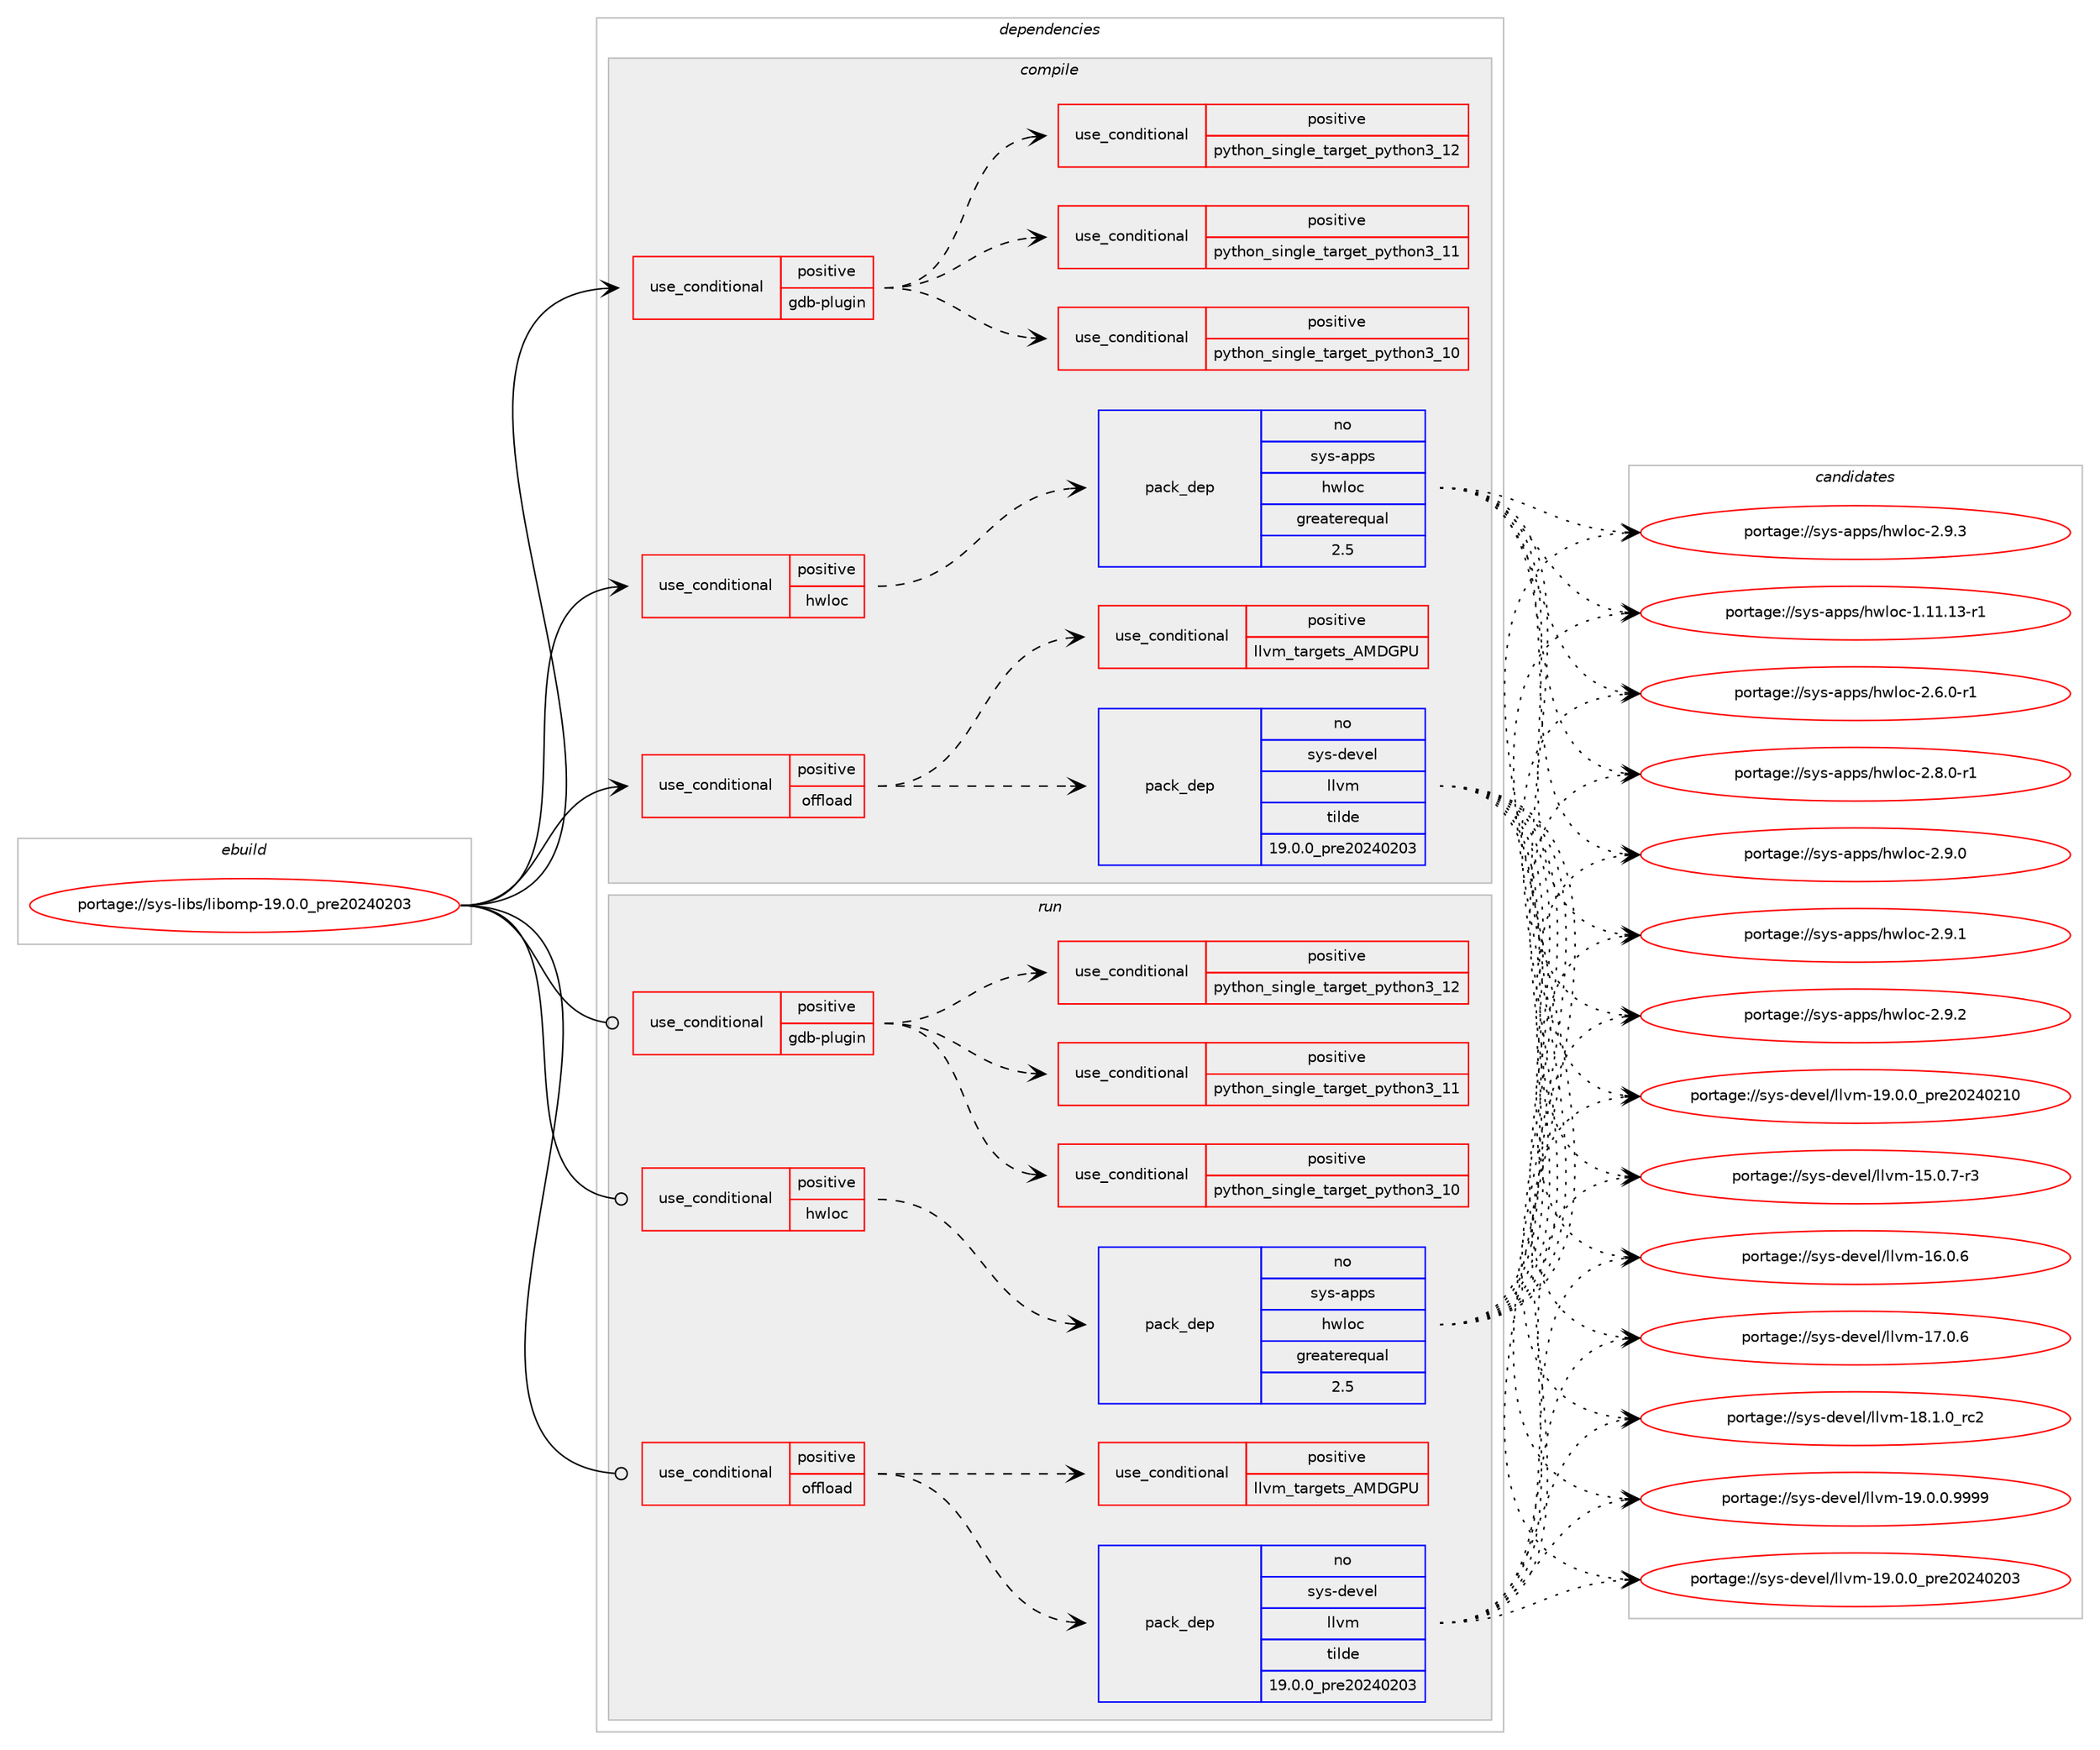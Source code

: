 digraph prolog {

# *************
# Graph options
# *************

newrank=true;
concentrate=true;
compound=true;
graph [rankdir=LR,fontname=Helvetica,fontsize=10,ranksep=1.5];#, ranksep=2.5, nodesep=0.2];
edge  [arrowhead=vee];
node  [fontname=Helvetica,fontsize=10];

# **********
# The ebuild
# **********

subgraph cluster_leftcol {
color=gray;
rank=same;
label=<<i>ebuild</i>>;
id [label="portage://sys-libs/libomp-19.0.0_pre20240203", color=red, width=4, href="../sys-libs/libomp-19.0.0_pre20240203.svg"];
}

# ****************
# The dependencies
# ****************

subgraph cluster_midcol {
color=gray;
label=<<i>dependencies</i>>;
subgraph cluster_compile {
fillcolor="#eeeeee";
style=filled;
label=<<i>compile</i>>;
subgraph cond16845 {
dependency25212 [label=<<TABLE BORDER="0" CELLBORDER="1" CELLSPACING="0" CELLPADDING="4"><TR><TD ROWSPAN="3" CELLPADDING="10">use_conditional</TD></TR><TR><TD>positive</TD></TR><TR><TD>gdb-plugin</TD></TR></TABLE>>, shape=none, color=red];
subgraph cond16846 {
dependency25213 [label=<<TABLE BORDER="0" CELLBORDER="1" CELLSPACING="0" CELLPADDING="4"><TR><TD ROWSPAN="3" CELLPADDING="10">use_conditional</TD></TR><TR><TD>positive</TD></TR><TR><TD>python_single_target_python3_10</TD></TR></TABLE>>, shape=none, color=red];
# *** BEGIN UNKNOWN DEPENDENCY TYPE (TODO) ***
# dependency25213 -> package_dependency(portage://sys-libs/libomp-19.0.0_pre20240203,install,no,dev-lang,python,none,[,,],[slot(3.10)],[])
# *** END UNKNOWN DEPENDENCY TYPE (TODO) ***

}
dependency25212:e -> dependency25213:w [weight=20,style="dashed",arrowhead="vee"];
subgraph cond16847 {
dependency25214 [label=<<TABLE BORDER="0" CELLBORDER="1" CELLSPACING="0" CELLPADDING="4"><TR><TD ROWSPAN="3" CELLPADDING="10">use_conditional</TD></TR><TR><TD>positive</TD></TR><TR><TD>python_single_target_python3_11</TD></TR></TABLE>>, shape=none, color=red];
# *** BEGIN UNKNOWN DEPENDENCY TYPE (TODO) ***
# dependency25214 -> package_dependency(portage://sys-libs/libomp-19.0.0_pre20240203,install,no,dev-lang,python,none,[,,],[slot(3.11)],[])
# *** END UNKNOWN DEPENDENCY TYPE (TODO) ***

}
dependency25212:e -> dependency25214:w [weight=20,style="dashed",arrowhead="vee"];
subgraph cond16848 {
dependency25215 [label=<<TABLE BORDER="0" CELLBORDER="1" CELLSPACING="0" CELLPADDING="4"><TR><TD ROWSPAN="3" CELLPADDING="10">use_conditional</TD></TR><TR><TD>positive</TD></TR><TR><TD>python_single_target_python3_12</TD></TR></TABLE>>, shape=none, color=red];
# *** BEGIN UNKNOWN DEPENDENCY TYPE (TODO) ***
# dependency25215 -> package_dependency(portage://sys-libs/libomp-19.0.0_pre20240203,install,no,dev-lang,python,none,[,,],[slot(3.12)],[])
# *** END UNKNOWN DEPENDENCY TYPE (TODO) ***

}
dependency25212:e -> dependency25215:w [weight=20,style="dashed",arrowhead="vee"];
}
id:e -> dependency25212:w [weight=20,style="solid",arrowhead="vee"];
subgraph cond16849 {
dependency25216 [label=<<TABLE BORDER="0" CELLBORDER="1" CELLSPACING="0" CELLPADDING="4"><TR><TD ROWSPAN="3" CELLPADDING="10">use_conditional</TD></TR><TR><TD>positive</TD></TR><TR><TD>hwloc</TD></TR></TABLE>>, shape=none, color=red];
subgraph pack8163 {
dependency25217 [label=<<TABLE BORDER="0" CELLBORDER="1" CELLSPACING="0" CELLPADDING="4" WIDTH="220"><TR><TD ROWSPAN="6" CELLPADDING="30">pack_dep</TD></TR><TR><TD WIDTH="110">no</TD></TR><TR><TD>sys-apps</TD></TR><TR><TD>hwloc</TD></TR><TR><TD>greaterequal</TD></TR><TR><TD>2.5</TD></TR></TABLE>>, shape=none, color=blue];
}
dependency25216:e -> dependency25217:w [weight=20,style="dashed",arrowhead="vee"];
}
id:e -> dependency25216:w [weight=20,style="solid",arrowhead="vee"];
subgraph cond16850 {
dependency25218 [label=<<TABLE BORDER="0" CELLBORDER="1" CELLSPACING="0" CELLPADDING="4"><TR><TD ROWSPAN="3" CELLPADDING="10">use_conditional</TD></TR><TR><TD>positive</TD></TR><TR><TD>offload</TD></TR></TABLE>>, shape=none, color=red];
# *** BEGIN UNKNOWN DEPENDENCY TYPE (TODO) ***
# dependency25218 -> package_dependency(portage://sys-libs/libomp-19.0.0_pre20240203,install,no,dev-libs,libffi,none,[,,],any_same_slot,[use(optenable(abi_x86_32),negative),use(optenable(abi_x86_64),negative),use(optenable(abi_x86_x32),negative),use(optenable(abi_mips_n32),negative),use(optenable(abi_mips_n64),negative),use(optenable(abi_mips_o32),negative),use(optenable(abi_s390_32),negative),use(optenable(abi_s390_64),negative)])
# *** END UNKNOWN DEPENDENCY TYPE (TODO) ***

subgraph pack8164 {
dependency25219 [label=<<TABLE BORDER="0" CELLBORDER="1" CELLSPACING="0" CELLPADDING="4" WIDTH="220"><TR><TD ROWSPAN="6" CELLPADDING="30">pack_dep</TD></TR><TR><TD WIDTH="110">no</TD></TR><TR><TD>sys-devel</TD></TR><TR><TD>llvm</TD></TR><TR><TD>tilde</TD></TR><TR><TD>19.0.0_pre20240203</TD></TR></TABLE>>, shape=none, color=blue];
}
dependency25218:e -> dependency25219:w [weight=20,style="dashed",arrowhead="vee"];
subgraph cond16851 {
dependency25220 [label=<<TABLE BORDER="0" CELLBORDER="1" CELLSPACING="0" CELLPADDING="4"><TR><TD ROWSPAN="3" CELLPADDING="10">use_conditional</TD></TR><TR><TD>positive</TD></TR><TR><TD>llvm_targets_AMDGPU</TD></TR></TABLE>>, shape=none, color=red];
# *** BEGIN UNKNOWN DEPENDENCY TYPE (TODO) ***
# dependency25220 -> package_dependency(portage://sys-libs/libomp-19.0.0_pre20240203,install,no,dev-libs,rocr-runtime,none,[,,],any_same_slot,[])
# *** END UNKNOWN DEPENDENCY TYPE (TODO) ***

}
dependency25218:e -> dependency25220:w [weight=20,style="dashed",arrowhead="vee"];
}
id:e -> dependency25218:w [weight=20,style="solid",arrowhead="vee"];
}
subgraph cluster_compileandrun {
fillcolor="#eeeeee";
style=filled;
label=<<i>compile and run</i>>;
}
subgraph cluster_run {
fillcolor="#eeeeee";
style=filled;
label=<<i>run</i>>;
subgraph cond16852 {
dependency25221 [label=<<TABLE BORDER="0" CELLBORDER="1" CELLSPACING="0" CELLPADDING="4"><TR><TD ROWSPAN="3" CELLPADDING="10">use_conditional</TD></TR><TR><TD>positive</TD></TR><TR><TD>gdb-plugin</TD></TR></TABLE>>, shape=none, color=red];
subgraph cond16853 {
dependency25222 [label=<<TABLE BORDER="0" CELLBORDER="1" CELLSPACING="0" CELLPADDING="4"><TR><TD ROWSPAN="3" CELLPADDING="10">use_conditional</TD></TR><TR><TD>positive</TD></TR><TR><TD>python_single_target_python3_10</TD></TR></TABLE>>, shape=none, color=red];
# *** BEGIN UNKNOWN DEPENDENCY TYPE (TODO) ***
# dependency25222 -> package_dependency(portage://sys-libs/libomp-19.0.0_pre20240203,run,no,dev-lang,python,none,[,,],[slot(3.10)],[])
# *** END UNKNOWN DEPENDENCY TYPE (TODO) ***

}
dependency25221:e -> dependency25222:w [weight=20,style="dashed",arrowhead="vee"];
subgraph cond16854 {
dependency25223 [label=<<TABLE BORDER="0" CELLBORDER="1" CELLSPACING="0" CELLPADDING="4"><TR><TD ROWSPAN="3" CELLPADDING="10">use_conditional</TD></TR><TR><TD>positive</TD></TR><TR><TD>python_single_target_python3_11</TD></TR></TABLE>>, shape=none, color=red];
# *** BEGIN UNKNOWN DEPENDENCY TYPE (TODO) ***
# dependency25223 -> package_dependency(portage://sys-libs/libomp-19.0.0_pre20240203,run,no,dev-lang,python,none,[,,],[slot(3.11)],[])
# *** END UNKNOWN DEPENDENCY TYPE (TODO) ***

}
dependency25221:e -> dependency25223:w [weight=20,style="dashed",arrowhead="vee"];
subgraph cond16855 {
dependency25224 [label=<<TABLE BORDER="0" CELLBORDER="1" CELLSPACING="0" CELLPADDING="4"><TR><TD ROWSPAN="3" CELLPADDING="10">use_conditional</TD></TR><TR><TD>positive</TD></TR><TR><TD>python_single_target_python3_12</TD></TR></TABLE>>, shape=none, color=red];
# *** BEGIN UNKNOWN DEPENDENCY TYPE (TODO) ***
# dependency25224 -> package_dependency(portage://sys-libs/libomp-19.0.0_pre20240203,run,no,dev-lang,python,none,[,,],[slot(3.12)],[])
# *** END UNKNOWN DEPENDENCY TYPE (TODO) ***

}
dependency25221:e -> dependency25224:w [weight=20,style="dashed",arrowhead="vee"];
}
id:e -> dependency25221:w [weight=20,style="solid",arrowhead="odot"];
subgraph cond16856 {
dependency25225 [label=<<TABLE BORDER="0" CELLBORDER="1" CELLSPACING="0" CELLPADDING="4"><TR><TD ROWSPAN="3" CELLPADDING="10">use_conditional</TD></TR><TR><TD>positive</TD></TR><TR><TD>hwloc</TD></TR></TABLE>>, shape=none, color=red];
subgraph pack8165 {
dependency25226 [label=<<TABLE BORDER="0" CELLBORDER="1" CELLSPACING="0" CELLPADDING="4" WIDTH="220"><TR><TD ROWSPAN="6" CELLPADDING="30">pack_dep</TD></TR><TR><TD WIDTH="110">no</TD></TR><TR><TD>sys-apps</TD></TR><TR><TD>hwloc</TD></TR><TR><TD>greaterequal</TD></TR><TR><TD>2.5</TD></TR></TABLE>>, shape=none, color=blue];
}
dependency25225:e -> dependency25226:w [weight=20,style="dashed",arrowhead="vee"];
}
id:e -> dependency25225:w [weight=20,style="solid",arrowhead="odot"];
subgraph cond16857 {
dependency25227 [label=<<TABLE BORDER="0" CELLBORDER="1" CELLSPACING="0" CELLPADDING="4"><TR><TD ROWSPAN="3" CELLPADDING="10">use_conditional</TD></TR><TR><TD>positive</TD></TR><TR><TD>offload</TD></TR></TABLE>>, shape=none, color=red];
# *** BEGIN UNKNOWN DEPENDENCY TYPE (TODO) ***
# dependency25227 -> package_dependency(portage://sys-libs/libomp-19.0.0_pre20240203,run,no,dev-libs,libffi,none,[,,],any_same_slot,[use(optenable(abi_x86_32),negative),use(optenable(abi_x86_64),negative),use(optenable(abi_x86_x32),negative),use(optenable(abi_mips_n32),negative),use(optenable(abi_mips_n64),negative),use(optenable(abi_mips_o32),negative),use(optenable(abi_s390_32),negative),use(optenable(abi_s390_64),negative)])
# *** END UNKNOWN DEPENDENCY TYPE (TODO) ***

subgraph pack8166 {
dependency25228 [label=<<TABLE BORDER="0" CELLBORDER="1" CELLSPACING="0" CELLPADDING="4" WIDTH="220"><TR><TD ROWSPAN="6" CELLPADDING="30">pack_dep</TD></TR><TR><TD WIDTH="110">no</TD></TR><TR><TD>sys-devel</TD></TR><TR><TD>llvm</TD></TR><TR><TD>tilde</TD></TR><TR><TD>19.0.0_pre20240203</TD></TR></TABLE>>, shape=none, color=blue];
}
dependency25227:e -> dependency25228:w [weight=20,style="dashed",arrowhead="vee"];
subgraph cond16858 {
dependency25229 [label=<<TABLE BORDER="0" CELLBORDER="1" CELLSPACING="0" CELLPADDING="4"><TR><TD ROWSPAN="3" CELLPADDING="10">use_conditional</TD></TR><TR><TD>positive</TD></TR><TR><TD>llvm_targets_AMDGPU</TD></TR></TABLE>>, shape=none, color=red];
# *** BEGIN UNKNOWN DEPENDENCY TYPE (TODO) ***
# dependency25229 -> package_dependency(portage://sys-libs/libomp-19.0.0_pre20240203,run,no,dev-libs,rocr-runtime,none,[,,],any_same_slot,[])
# *** END UNKNOWN DEPENDENCY TYPE (TODO) ***

}
dependency25227:e -> dependency25229:w [weight=20,style="dashed",arrowhead="vee"];
}
id:e -> dependency25227:w [weight=20,style="solid",arrowhead="odot"];
}
}

# **************
# The candidates
# **************

subgraph cluster_choices {
rank=same;
color=gray;
label=<<i>candidates</i>>;

subgraph choice8163 {
color=black;
nodesep=1;
choice1151211154597112112115471041191081119945494649494649514511449 [label="portage://sys-apps/hwloc-1.11.13-r1", color=red, width=4,href="../sys-apps/hwloc-1.11.13-r1.svg"];
choice115121115459711211211547104119108111994550465446484511449 [label="portage://sys-apps/hwloc-2.6.0-r1", color=red, width=4,href="../sys-apps/hwloc-2.6.0-r1.svg"];
choice115121115459711211211547104119108111994550465646484511449 [label="portage://sys-apps/hwloc-2.8.0-r1", color=red, width=4,href="../sys-apps/hwloc-2.8.0-r1.svg"];
choice11512111545971121121154710411910811199455046574648 [label="portage://sys-apps/hwloc-2.9.0", color=red, width=4,href="../sys-apps/hwloc-2.9.0.svg"];
choice11512111545971121121154710411910811199455046574649 [label="portage://sys-apps/hwloc-2.9.1", color=red, width=4,href="../sys-apps/hwloc-2.9.1.svg"];
choice11512111545971121121154710411910811199455046574650 [label="portage://sys-apps/hwloc-2.9.2", color=red, width=4,href="../sys-apps/hwloc-2.9.2.svg"];
choice11512111545971121121154710411910811199455046574651 [label="portage://sys-apps/hwloc-2.9.3", color=red, width=4,href="../sys-apps/hwloc-2.9.3.svg"];
dependency25217:e -> choice1151211154597112112115471041191081119945494649494649514511449:w [style=dotted,weight="100"];
dependency25217:e -> choice115121115459711211211547104119108111994550465446484511449:w [style=dotted,weight="100"];
dependency25217:e -> choice115121115459711211211547104119108111994550465646484511449:w [style=dotted,weight="100"];
dependency25217:e -> choice11512111545971121121154710411910811199455046574648:w [style=dotted,weight="100"];
dependency25217:e -> choice11512111545971121121154710411910811199455046574649:w [style=dotted,weight="100"];
dependency25217:e -> choice11512111545971121121154710411910811199455046574650:w [style=dotted,weight="100"];
dependency25217:e -> choice11512111545971121121154710411910811199455046574651:w [style=dotted,weight="100"];
}
subgraph choice8164 {
color=black;
nodesep=1;
choice1151211154510010111810110847108108118109454953464846554511451 [label="portage://sys-devel/llvm-15.0.7-r3", color=red, width=4,href="../sys-devel/llvm-15.0.7-r3.svg"];
choice115121115451001011181011084710810811810945495446484654 [label="portage://sys-devel/llvm-16.0.6", color=red, width=4,href="../sys-devel/llvm-16.0.6.svg"];
choice115121115451001011181011084710810811810945495546484654 [label="portage://sys-devel/llvm-17.0.6", color=red, width=4,href="../sys-devel/llvm-17.0.6.svg"];
choice115121115451001011181011084710810811810945495646494648951149950 [label="portage://sys-devel/llvm-18.1.0_rc2", color=red, width=4,href="../sys-devel/llvm-18.1.0_rc2.svg"];
choice1151211154510010111810110847108108118109454957464846484657575757 [label="portage://sys-devel/llvm-19.0.0.9999", color=red, width=4,href="../sys-devel/llvm-19.0.0.9999.svg"];
choice115121115451001011181011084710810811810945495746484648951121141015048505248504851 [label="portage://sys-devel/llvm-19.0.0_pre20240203", color=red, width=4,href="../sys-devel/llvm-19.0.0_pre20240203.svg"];
choice115121115451001011181011084710810811810945495746484648951121141015048505248504948 [label="portage://sys-devel/llvm-19.0.0_pre20240210", color=red, width=4,href="../sys-devel/llvm-19.0.0_pre20240210.svg"];
dependency25219:e -> choice1151211154510010111810110847108108118109454953464846554511451:w [style=dotted,weight="100"];
dependency25219:e -> choice115121115451001011181011084710810811810945495446484654:w [style=dotted,weight="100"];
dependency25219:e -> choice115121115451001011181011084710810811810945495546484654:w [style=dotted,weight="100"];
dependency25219:e -> choice115121115451001011181011084710810811810945495646494648951149950:w [style=dotted,weight="100"];
dependency25219:e -> choice1151211154510010111810110847108108118109454957464846484657575757:w [style=dotted,weight="100"];
dependency25219:e -> choice115121115451001011181011084710810811810945495746484648951121141015048505248504851:w [style=dotted,weight="100"];
dependency25219:e -> choice115121115451001011181011084710810811810945495746484648951121141015048505248504948:w [style=dotted,weight="100"];
}
subgraph choice8165 {
color=black;
nodesep=1;
choice1151211154597112112115471041191081119945494649494649514511449 [label="portage://sys-apps/hwloc-1.11.13-r1", color=red, width=4,href="../sys-apps/hwloc-1.11.13-r1.svg"];
choice115121115459711211211547104119108111994550465446484511449 [label="portage://sys-apps/hwloc-2.6.0-r1", color=red, width=4,href="../sys-apps/hwloc-2.6.0-r1.svg"];
choice115121115459711211211547104119108111994550465646484511449 [label="portage://sys-apps/hwloc-2.8.0-r1", color=red, width=4,href="../sys-apps/hwloc-2.8.0-r1.svg"];
choice11512111545971121121154710411910811199455046574648 [label="portage://sys-apps/hwloc-2.9.0", color=red, width=4,href="../sys-apps/hwloc-2.9.0.svg"];
choice11512111545971121121154710411910811199455046574649 [label="portage://sys-apps/hwloc-2.9.1", color=red, width=4,href="../sys-apps/hwloc-2.9.1.svg"];
choice11512111545971121121154710411910811199455046574650 [label="portage://sys-apps/hwloc-2.9.2", color=red, width=4,href="../sys-apps/hwloc-2.9.2.svg"];
choice11512111545971121121154710411910811199455046574651 [label="portage://sys-apps/hwloc-2.9.3", color=red, width=4,href="../sys-apps/hwloc-2.9.3.svg"];
dependency25226:e -> choice1151211154597112112115471041191081119945494649494649514511449:w [style=dotted,weight="100"];
dependency25226:e -> choice115121115459711211211547104119108111994550465446484511449:w [style=dotted,weight="100"];
dependency25226:e -> choice115121115459711211211547104119108111994550465646484511449:w [style=dotted,weight="100"];
dependency25226:e -> choice11512111545971121121154710411910811199455046574648:w [style=dotted,weight="100"];
dependency25226:e -> choice11512111545971121121154710411910811199455046574649:w [style=dotted,weight="100"];
dependency25226:e -> choice11512111545971121121154710411910811199455046574650:w [style=dotted,weight="100"];
dependency25226:e -> choice11512111545971121121154710411910811199455046574651:w [style=dotted,weight="100"];
}
subgraph choice8166 {
color=black;
nodesep=1;
choice1151211154510010111810110847108108118109454953464846554511451 [label="portage://sys-devel/llvm-15.0.7-r3", color=red, width=4,href="../sys-devel/llvm-15.0.7-r3.svg"];
choice115121115451001011181011084710810811810945495446484654 [label="portage://sys-devel/llvm-16.0.6", color=red, width=4,href="../sys-devel/llvm-16.0.6.svg"];
choice115121115451001011181011084710810811810945495546484654 [label="portage://sys-devel/llvm-17.0.6", color=red, width=4,href="../sys-devel/llvm-17.0.6.svg"];
choice115121115451001011181011084710810811810945495646494648951149950 [label="portage://sys-devel/llvm-18.1.0_rc2", color=red, width=4,href="../sys-devel/llvm-18.1.0_rc2.svg"];
choice1151211154510010111810110847108108118109454957464846484657575757 [label="portage://sys-devel/llvm-19.0.0.9999", color=red, width=4,href="../sys-devel/llvm-19.0.0.9999.svg"];
choice115121115451001011181011084710810811810945495746484648951121141015048505248504851 [label="portage://sys-devel/llvm-19.0.0_pre20240203", color=red, width=4,href="../sys-devel/llvm-19.0.0_pre20240203.svg"];
choice115121115451001011181011084710810811810945495746484648951121141015048505248504948 [label="portage://sys-devel/llvm-19.0.0_pre20240210", color=red, width=4,href="../sys-devel/llvm-19.0.0_pre20240210.svg"];
dependency25228:e -> choice1151211154510010111810110847108108118109454953464846554511451:w [style=dotted,weight="100"];
dependency25228:e -> choice115121115451001011181011084710810811810945495446484654:w [style=dotted,weight="100"];
dependency25228:e -> choice115121115451001011181011084710810811810945495546484654:w [style=dotted,weight="100"];
dependency25228:e -> choice115121115451001011181011084710810811810945495646494648951149950:w [style=dotted,weight="100"];
dependency25228:e -> choice1151211154510010111810110847108108118109454957464846484657575757:w [style=dotted,weight="100"];
dependency25228:e -> choice115121115451001011181011084710810811810945495746484648951121141015048505248504851:w [style=dotted,weight="100"];
dependency25228:e -> choice115121115451001011181011084710810811810945495746484648951121141015048505248504948:w [style=dotted,weight="100"];
}
}

}
